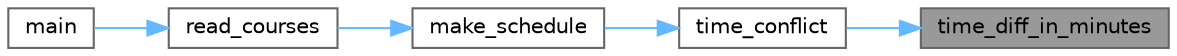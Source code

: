 digraph "time_diff_in_minutes"
{
 // LATEX_PDF_SIZE
  bgcolor="transparent";
  edge [fontname=Helvetica,fontsize=10,labelfontname=Helvetica,labelfontsize=10];
  node [fontname=Helvetica,fontsize=10,shape=box,height=0.2,width=0.4];
  rankdir="RL";
  Node1 [id="Node000001",label="time_diff_in_minutes",height=0.2,width=0.4,color="gray40", fillcolor="grey60", style="filled", fontcolor="black",tooltip=" "];
  Node1 -> Node2 [id="edge1_Node000001_Node000002",dir="back",color="steelblue1",style="solid",tooltip=" "];
  Node2 [id="Node000002",label="time_conflict",height=0.2,width=0.4,color="grey40", fillcolor="white", style="filled",URL="$schedule__maker_8cpp.html#aaa4b199053a37d93320364c8459d7ded",tooltip=" "];
  Node2 -> Node3 [id="edge2_Node000002_Node000003",dir="back",color="steelblue1",style="solid",tooltip=" "];
  Node3 [id="Node000003",label="make_schedule",height=0.2,width=0.4,color="grey40", fillcolor="white", style="filled",URL="$schedule__maker_8cpp.html#ac55230e981ba928560168541126d3a00",tooltip=" "];
  Node3 -> Node4 [id="edge3_Node000003_Node000004",dir="back",color="steelblue1",style="solid",tooltip=" "];
  Node4 [id="Node000004",label="read_courses",height=0.2,width=0.4,color="grey40", fillcolor="white", style="filled",URL="$json__parser_8cpp.html#a8e897fb8792e159fb9eeb1993c833f25",tooltip=" "];
  Node4 -> Node5 [id="edge4_Node000004_Node000005",dir="back",color="steelblue1",style="solid",tooltip=" "];
  Node5 [id="Node000005",label="main",height=0.2,width=0.4,color="grey40", fillcolor="white", style="filled",URL="$main_8cpp.html#a0ddf1224851353fc92bfbff6f499fa97",tooltip=" "];
}
